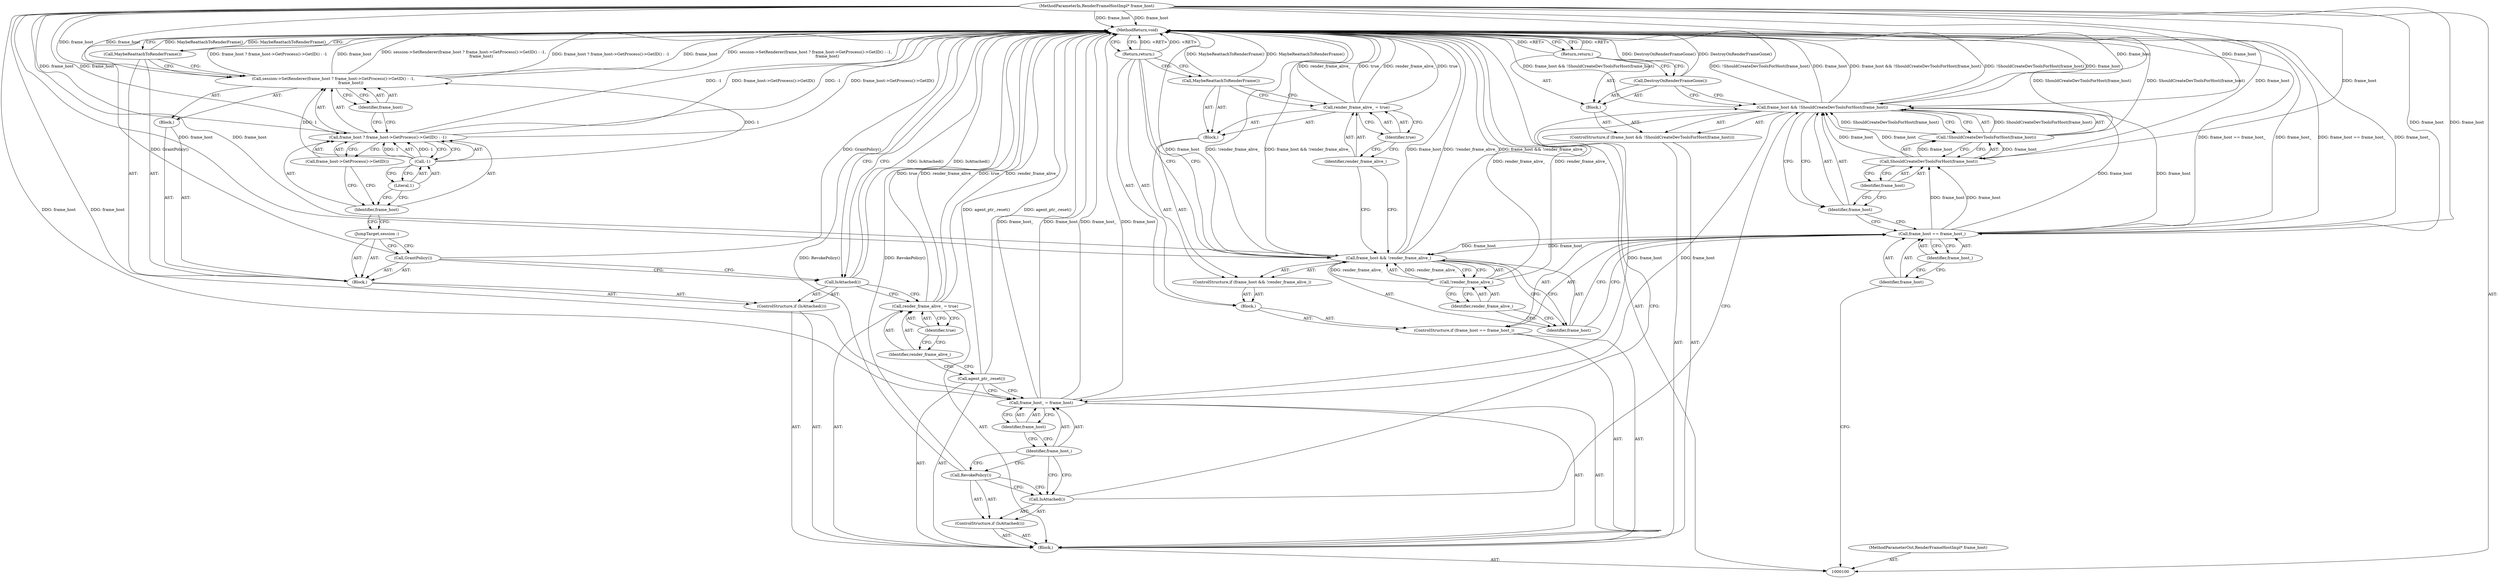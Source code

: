 digraph "0_Chrome_3c8e4852477d5b1e2da877808c998dc57db9460f_41" {
"1000152" [label="(MethodReturn,void)"];
"1000119" [label="(ControlStructure,if (frame_host && !ShouldCreateDevToolsForHost(frame_host)))"];
"1000122" [label="(Call,!ShouldCreateDevToolsForHost(frame_host))"];
"1000123" [label="(Call,ShouldCreateDevToolsForHost(frame_host))"];
"1000124" [label="(Identifier,frame_host)"];
"1000120" [label="(Call,frame_host && !ShouldCreateDevToolsForHost(frame_host))"];
"1000121" [label="(Identifier,frame_host)"];
"1000125" [label="(Block,)"];
"1000126" [label="(Call,DestroyOnRenderFrameGone())"];
"1000127" [label="(Return,return;)"];
"1000128" [label="(ControlStructure,if (IsAttached()))"];
"1000129" [label="(Call,IsAttached())"];
"1000130" [label="(Call,RevokePolicy())"];
"1000133" [label="(Identifier,frame_host)"];
"1000131" [label="(Call,frame_host_ = frame_host)"];
"1000132" [label="(Identifier,frame_host_)"];
"1000134" [label="(Call,agent_ptr_.reset())"];
"1000102" [label="(Block,)"];
"1000101" [label="(MethodParameterIn,RenderFrameHostImpl* frame_host)"];
"1000217" [label="(MethodParameterOut,RenderFrameHostImpl* frame_host)"];
"1000135" [label="(Call,render_frame_alive_ = true)"];
"1000136" [label="(Identifier,render_frame_alive_)"];
"1000137" [label="(Identifier,true)"];
"1000140" [label="(Block,)"];
"1000138" [label="(ControlStructure,if (IsAttached()))"];
"1000139" [label="(Call,IsAttached())"];
"1000141" [label="(Call,GrantPolicy())"];
"1000142" [label="(JumpTarget,session :)"];
"1000143" [label="(Block,)"];
"1000145" [label="(Call,frame_host ? frame_host->GetProcess()->GetID() : -1)"];
"1000146" [label="(Identifier,frame_host)"];
"1000147" [label="(Call,frame_host->GetProcess()->GetID())"];
"1000144" [label="(Call,session->SetRenderer(frame_host ? frame_host->GetProcess()->GetID() : -1,\n                            frame_host))"];
"1000148" [label="(Call,-1)"];
"1000149" [label="(Literal,1)"];
"1000150" [label="(Identifier,frame_host)"];
"1000151" [label="(Call,MaybeReattachToRenderFrame())"];
"1000103" [label="(ControlStructure,if (frame_host == frame_host_))"];
"1000106" [label="(Identifier,frame_host_)"];
"1000107" [label="(Block,)"];
"1000104" [label="(Call,frame_host == frame_host_)"];
"1000105" [label="(Identifier,frame_host)"];
"1000111" [label="(Call,!render_frame_alive_)"];
"1000112" [label="(Identifier,render_frame_alive_)"];
"1000108" [label="(ControlStructure,if (frame_host && !render_frame_alive_))"];
"1000113" [label="(Block,)"];
"1000109" [label="(Call,frame_host && !render_frame_alive_)"];
"1000110" [label="(Identifier,frame_host)"];
"1000116" [label="(Identifier,true)"];
"1000114" [label="(Call,render_frame_alive_ = true)"];
"1000115" [label="(Identifier,render_frame_alive_)"];
"1000117" [label="(Call,MaybeReattachToRenderFrame())"];
"1000118" [label="(Return,return;)"];
"1000152" -> "1000100"  [label="AST: "];
"1000152" -> "1000118"  [label="CFG: "];
"1000152" -> "1000127"  [label="CFG: "];
"1000152" -> "1000151"  [label="CFG: "];
"1000152" -> "1000139"  [label="CFG: "];
"1000117" -> "1000152"  [label="DDG: MaybeReattachToRenderFrame()"];
"1000151" -> "1000152"  [label="DDG: MaybeReattachToRenderFrame()"];
"1000104" -> "1000152"  [label="DDG: frame_host == frame_host_"];
"1000104" -> "1000152"  [label="DDG: frame_host_"];
"1000145" -> "1000152"  [label="DDG: -1"];
"1000145" -> "1000152"  [label="DDG: frame_host->GetProcess()->GetID()"];
"1000144" -> "1000152"  [label="DDG: frame_host"];
"1000144" -> "1000152"  [label="DDG: session->SetRenderer(frame_host ? frame_host->GetProcess()->GetID() : -1,\n                            frame_host)"];
"1000144" -> "1000152"  [label="DDG: frame_host ? frame_host->GetProcess()->GetID() : -1"];
"1000130" -> "1000152"  [label="DDG: RevokePolicy()"];
"1000126" -> "1000152"  [label="DDG: DestroyOnRenderFrameGone()"];
"1000122" -> "1000152"  [label="DDG: ShouldCreateDevToolsForHost(frame_host)"];
"1000131" -> "1000152"  [label="DDG: frame_host_"];
"1000131" -> "1000152"  [label="DDG: frame_host"];
"1000141" -> "1000152"  [label="DDG: GrantPolicy()"];
"1000139" -> "1000152"  [label="DDG: IsAttached()"];
"1000134" -> "1000152"  [label="DDG: agent_ptr_.reset()"];
"1000114" -> "1000152"  [label="DDG: render_frame_alive_"];
"1000114" -> "1000152"  [label="DDG: true"];
"1000120" -> "1000152"  [label="DDG: frame_host"];
"1000120" -> "1000152"  [label="DDG: frame_host && !ShouldCreateDevToolsForHost(frame_host)"];
"1000120" -> "1000152"  [label="DDG: !ShouldCreateDevToolsForHost(frame_host)"];
"1000111" -> "1000152"  [label="DDG: render_frame_alive_"];
"1000101" -> "1000152"  [label="DDG: frame_host"];
"1000109" -> "1000152"  [label="DDG: frame_host"];
"1000109" -> "1000152"  [label="DDG: !render_frame_alive_"];
"1000109" -> "1000152"  [label="DDG: frame_host && !render_frame_alive_"];
"1000135" -> "1000152"  [label="DDG: render_frame_alive_"];
"1000135" -> "1000152"  [label="DDG: true"];
"1000127" -> "1000152"  [label="DDG: <RET>"];
"1000118" -> "1000152"  [label="DDG: <RET>"];
"1000119" -> "1000102"  [label="AST: "];
"1000120" -> "1000119"  [label="AST: "];
"1000125" -> "1000119"  [label="AST: "];
"1000122" -> "1000120"  [label="AST: "];
"1000122" -> "1000123"  [label="CFG: "];
"1000123" -> "1000122"  [label="AST: "];
"1000120" -> "1000122"  [label="CFG: "];
"1000122" -> "1000152"  [label="DDG: ShouldCreateDevToolsForHost(frame_host)"];
"1000122" -> "1000120"  [label="DDG: ShouldCreateDevToolsForHost(frame_host)"];
"1000123" -> "1000122"  [label="DDG: frame_host"];
"1000123" -> "1000122"  [label="AST: "];
"1000123" -> "1000124"  [label="CFG: "];
"1000124" -> "1000123"  [label="AST: "];
"1000122" -> "1000123"  [label="CFG: "];
"1000123" -> "1000120"  [label="DDG: frame_host"];
"1000123" -> "1000122"  [label="DDG: frame_host"];
"1000104" -> "1000123"  [label="DDG: frame_host"];
"1000101" -> "1000123"  [label="DDG: frame_host"];
"1000124" -> "1000123"  [label="AST: "];
"1000124" -> "1000121"  [label="CFG: "];
"1000123" -> "1000124"  [label="CFG: "];
"1000120" -> "1000119"  [label="AST: "];
"1000120" -> "1000121"  [label="CFG: "];
"1000120" -> "1000122"  [label="CFG: "];
"1000121" -> "1000120"  [label="AST: "];
"1000122" -> "1000120"  [label="AST: "];
"1000126" -> "1000120"  [label="CFG: "];
"1000129" -> "1000120"  [label="CFG: "];
"1000120" -> "1000152"  [label="DDG: frame_host"];
"1000120" -> "1000152"  [label="DDG: frame_host && !ShouldCreateDevToolsForHost(frame_host)"];
"1000120" -> "1000152"  [label="DDG: !ShouldCreateDevToolsForHost(frame_host)"];
"1000104" -> "1000120"  [label="DDG: frame_host"];
"1000123" -> "1000120"  [label="DDG: frame_host"];
"1000101" -> "1000120"  [label="DDG: frame_host"];
"1000122" -> "1000120"  [label="DDG: ShouldCreateDevToolsForHost(frame_host)"];
"1000120" -> "1000131"  [label="DDG: frame_host"];
"1000121" -> "1000120"  [label="AST: "];
"1000121" -> "1000104"  [label="CFG: "];
"1000124" -> "1000121"  [label="CFG: "];
"1000120" -> "1000121"  [label="CFG: "];
"1000125" -> "1000119"  [label="AST: "];
"1000126" -> "1000125"  [label="AST: "];
"1000127" -> "1000125"  [label="AST: "];
"1000126" -> "1000125"  [label="AST: "];
"1000126" -> "1000120"  [label="CFG: "];
"1000127" -> "1000126"  [label="CFG: "];
"1000126" -> "1000152"  [label="DDG: DestroyOnRenderFrameGone()"];
"1000127" -> "1000125"  [label="AST: "];
"1000127" -> "1000126"  [label="CFG: "];
"1000152" -> "1000127"  [label="CFG: "];
"1000127" -> "1000152"  [label="DDG: <RET>"];
"1000128" -> "1000102"  [label="AST: "];
"1000129" -> "1000128"  [label="AST: "];
"1000130" -> "1000128"  [label="AST: "];
"1000129" -> "1000128"  [label="AST: "];
"1000129" -> "1000120"  [label="CFG: "];
"1000130" -> "1000129"  [label="CFG: "];
"1000132" -> "1000129"  [label="CFG: "];
"1000130" -> "1000128"  [label="AST: "];
"1000130" -> "1000129"  [label="CFG: "];
"1000132" -> "1000130"  [label="CFG: "];
"1000130" -> "1000152"  [label="DDG: RevokePolicy()"];
"1000133" -> "1000131"  [label="AST: "];
"1000133" -> "1000132"  [label="CFG: "];
"1000131" -> "1000133"  [label="CFG: "];
"1000131" -> "1000102"  [label="AST: "];
"1000131" -> "1000133"  [label="CFG: "];
"1000132" -> "1000131"  [label="AST: "];
"1000133" -> "1000131"  [label="AST: "];
"1000134" -> "1000131"  [label="CFG: "];
"1000131" -> "1000152"  [label="DDG: frame_host_"];
"1000131" -> "1000152"  [label="DDG: frame_host"];
"1000120" -> "1000131"  [label="DDG: frame_host"];
"1000101" -> "1000131"  [label="DDG: frame_host"];
"1000132" -> "1000131"  [label="AST: "];
"1000132" -> "1000130"  [label="CFG: "];
"1000132" -> "1000129"  [label="CFG: "];
"1000133" -> "1000132"  [label="CFG: "];
"1000134" -> "1000102"  [label="AST: "];
"1000134" -> "1000131"  [label="CFG: "];
"1000136" -> "1000134"  [label="CFG: "];
"1000134" -> "1000152"  [label="DDG: agent_ptr_.reset()"];
"1000102" -> "1000100"  [label="AST: "];
"1000103" -> "1000102"  [label="AST: "];
"1000119" -> "1000102"  [label="AST: "];
"1000128" -> "1000102"  [label="AST: "];
"1000131" -> "1000102"  [label="AST: "];
"1000134" -> "1000102"  [label="AST: "];
"1000135" -> "1000102"  [label="AST: "];
"1000138" -> "1000102"  [label="AST: "];
"1000101" -> "1000100"  [label="AST: "];
"1000101" -> "1000152"  [label="DDG: frame_host"];
"1000101" -> "1000104"  [label="DDG: frame_host"];
"1000101" -> "1000109"  [label="DDG: frame_host"];
"1000101" -> "1000120"  [label="DDG: frame_host"];
"1000101" -> "1000123"  [label="DDG: frame_host"];
"1000101" -> "1000131"  [label="DDG: frame_host"];
"1000101" -> "1000144"  [label="DDG: frame_host"];
"1000101" -> "1000145"  [label="DDG: frame_host"];
"1000217" -> "1000100"  [label="AST: "];
"1000135" -> "1000102"  [label="AST: "];
"1000135" -> "1000137"  [label="CFG: "];
"1000136" -> "1000135"  [label="AST: "];
"1000137" -> "1000135"  [label="AST: "];
"1000139" -> "1000135"  [label="CFG: "];
"1000135" -> "1000152"  [label="DDG: render_frame_alive_"];
"1000135" -> "1000152"  [label="DDG: true"];
"1000136" -> "1000135"  [label="AST: "];
"1000136" -> "1000134"  [label="CFG: "];
"1000137" -> "1000136"  [label="CFG: "];
"1000137" -> "1000135"  [label="AST: "];
"1000137" -> "1000136"  [label="CFG: "];
"1000135" -> "1000137"  [label="CFG: "];
"1000140" -> "1000138"  [label="AST: "];
"1000141" -> "1000140"  [label="AST: "];
"1000142" -> "1000140"  [label="AST: "];
"1000143" -> "1000140"  [label="AST: "];
"1000151" -> "1000140"  [label="AST: "];
"1000138" -> "1000102"  [label="AST: "];
"1000139" -> "1000138"  [label="AST: "];
"1000140" -> "1000138"  [label="AST: "];
"1000139" -> "1000138"  [label="AST: "];
"1000139" -> "1000135"  [label="CFG: "];
"1000141" -> "1000139"  [label="CFG: "];
"1000152" -> "1000139"  [label="CFG: "];
"1000139" -> "1000152"  [label="DDG: IsAttached()"];
"1000141" -> "1000140"  [label="AST: "];
"1000141" -> "1000139"  [label="CFG: "];
"1000142" -> "1000141"  [label="CFG: "];
"1000141" -> "1000152"  [label="DDG: GrantPolicy()"];
"1000142" -> "1000140"  [label="AST: "];
"1000142" -> "1000141"  [label="CFG: "];
"1000146" -> "1000142"  [label="CFG: "];
"1000143" -> "1000140"  [label="AST: "];
"1000144" -> "1000143"  [label="AST: "];
"1000145" -> "1000144"  [label="AST: "];
"1000145" -> "1000147"  [label="CFG: "];
"1000145" -> "1000148"  [label="CFG: "];
"1000146" -> "1000145"  [label="AST: "];
"1000147" -> "1000145"  [label="AST: "];
"1000148" -> "1000145"  [label="AST: "];
"1000150" -> "1000145"  [label="CFG: "];
"1000145" -> "1000152"  [label="DDG: -1"];
"1000145" -> "1000152"  [label="DDG: frame_host->GetProcess()->GetID()"];
"1000101" -> "1000145"  [label="DDG: frame_host"];
"1000148" -> "1000145"  [label="DDG: 1"];
"1000146" -> "1000145"  [label="AST: "];
"1000146" -> "1000142"  [label="CFG: "];
"1000147" -> "1000146"  [label="CFG: "];
"1000149" -> "1000146"  [label="CFG: "];
"1000147" -> "1000145"  [label="AST: "];
"1000147" -> "1000146"  [label="CFG: "];
"1000145" -> "1000147"  [label="CFG: "];
"1000144" -> "1000143"  [label="AST: "];
"1000144" -> "1000150"  [label="CFG: "];
"1000145" -> "1000144"  [label="AST: "];
"1000150" -> "1000144"  [label="AST: "];
"1000151" -> "1000144"  [label="CFG: "];
"1000144" -> "1000152"  [label="DDG: frame_host"];
"1000144" -> "1000152"  [label="DDG: session->SetRenderer(frame_host ? frame_host->GetProcess()->GetID() : -1,\n                            frame_host)"];
"1000144" -> "1000152"  [label="DDG: frame_host ? frame_host->GetProcess()->GetID() : -1"];
"1000101" -> "1000144"  [label="DDG: frame_host"];
"1000148" -> "1000144"  [label="DDG: 1"];
"1000148" -> "1000145"  [label="AST: "];
"1000148" -> "1000149"  [label="CFG: "];
"1000149" -> "1000148"  [label="AST: "];
"1000145" -> "1000148"  [label="CFG: "];
"1000148" -> "1000144"  [label="DDG: 1"];
"1000148" -> "1000145"  [label="DDG: 1"];
"1000149" -> "1000148"  [label="AST: "];
"1000149" -> "1000146"  [label="CFG: "];
"1000148" -> "1000149"  [label="CFG: "];
"1000150" -> "1000144"  [label="AST: "];
"1000150" -> "1000145"  [label="CFG: "];
"1000144" -> "1000150"  [label="CFG: "];
"1000151" -> "1000140"  [label="AST: "];
"1000151" -> "1000144"  [label="CFG: "];
"1000152" -> "1000151"  [label="CFG: "];
"1000151" -> "1000152"  [label="DDG: MaybeReattachToRenderFrame()"];
"1000103" -> "1000102"  [label="AST: "];
"1000104" -> "1000103"  [label="AST: "];
"1000107" -> "1000103"  [label="AST: "];
"1000106" -> "1000104"  [label="AST: "];
"1000106" -> "1000105"  [label="CFG: "];
"1000104" -> "1000106"  [label="CFG: "];
"1000107" -> "1000103"  [label="AST: "];
"1000108" -> "1000107"  [label="AST: "];
"1000118" -> "1000107"  [label="AST: "];
"1000104" -> "1000103"  [label="AST: "];
"1000104" -> "1000106"  [label="CFG: "];
"1000105" -> "1000104"  [label="AST: "];
"1000106" -> "1000104"  [label="AST: "];
"1000110" -> "1000104"  [label="CFG: "];
"1000121" -> "1000104"  [label="CFG: "];
"1000104" -> "1000152"  [label="DDG: frame_host == frame_host_"];
"1000104" -> "1000152"  [label="DDG: frame_host_"];
"1000101" -> "1000104"  [label="DDG: frame_host"];
"1000104" -> "1000109"  [label="DDG: frame_host"];
"1000104" -> "1000120"  [label="DDG: frame_host"];
"1000104" -> "1000123"  [label="DDG: frame_host"];
"1000105" -> "1000104"  [label="AST: "];
"1000105" -> "1000100"  [label="CFG: "];
"1000106" -> "1000105"  [label="CFG: "];
"1000111" -> "1000109"  [label="AST: "];
"1000111" -> "1000112"  [label="CFG: "];
"1000112" -> "1000111"  [label="AST: "];
"1000109" -> "1000111"  [label="CFG: "];
"1000111" -> "1000152"  [label="DDG: render_frame_alive_"];
"1000111" -> "1000109"  [label="DDG: render_frame_alive_"];
"1000112" -> "1000111"  [label="AST: "];
"1000112" -> "1000110"  [label="CFG: "];
"1000111" -> "1000112"  [label="CFG: "];
"1000108" -> "1000107"  [label="AST: "];
"1000109" -> "1000108"  [label="AST: "];
"1000113" -> "1000108"  [label="AST: "];
"1000113" -> "1000108"  [label="AST: "];
"1000114" -> "1000113"  [label="AST: "];
"1000117" -> "1000113"  [label="AST: "];
"1000109" -> "1000108"  [label="AST: "];
"1000109" -> "1000110"  [label="CFG: "];
"1000109" -> "1000111"  [label="CFG: "];
"1000110" -> "1000109"  [label="AST: "];
"1000111" -> "1000109"  [label="AST: "];
"1000115" -> "1000109"  [label="CFG: "];
"1000118" -> "1000109"  [label="CFG: "];
"1000109" -> "1000152"  [label="DDG: frame_host"];
"1000109" -> "1000152"  [label="DDG: !render_frame_alive_"];
"1000109" -> "1000152"  [label="DDG: frame_host && !render_frame_alive_"];
"1000104" -> "1000109"  [label="DDG: frame_host"];
"1000101" -> "1000109"  [label="DDG: frame_host"];
"1000111" -> "1000109"  [label="DDG: render_frame_alive_"];
"1000110" -> "1000109"  [label="AST: "];
"1000110" -> "1000104"  [label="CFG: "];
"1000112" -> "1000110"  [label="CFG: "];
"1000109" -> "1000110"  [label="CFG: "];
"1000116" -> "1000114"  [label="AST: "];
"1000116" -> "1000115"  [label="CFG: "];
"1000114" -> "1000116"  [label="CFG: "];
"1000114" -> "1000113"  [label="AST: "];
"1000114" -> "1000116"  [label="CFG: "];
"1000115" -> "1000114"  [label="AST: "];
"1000116" -> "1000114"  [label="AST: "];
"1000117" -> "1000114"  [label="CFG: "];
"1000114" -> "1000152"  [label="DDG: render_frame_alive_"];
"1000114" -> "1000152"  [label="DDG: true"];
"1000115" -> "1000114"  [label="AST: "];
"1000115" -> "1000109"  [label="CFG: "];
"1000116" -> "1000115"  [label="CFG: "];
"1000117" -> "1000113"  [label="AST: "];
"1000117" -> "1000114"  [label="CFG: "];
"1000118" -> "1000117"  [label="CFG: "];
"1000117" -> "1000152"  [label="DDG: MaybeReattachToRenderFrame()"];
"1000118" -> "1000107"  [label="AST: "];
"1000118" -> "1000117"  [label="CFG: "];
"1000118" -> "1000109"  [label="CFG: "];
"1000152" -> "1000118"  [label="CFG: "];
"1000118" -> "1000152"  [label="DDG: <RET>"];
}
